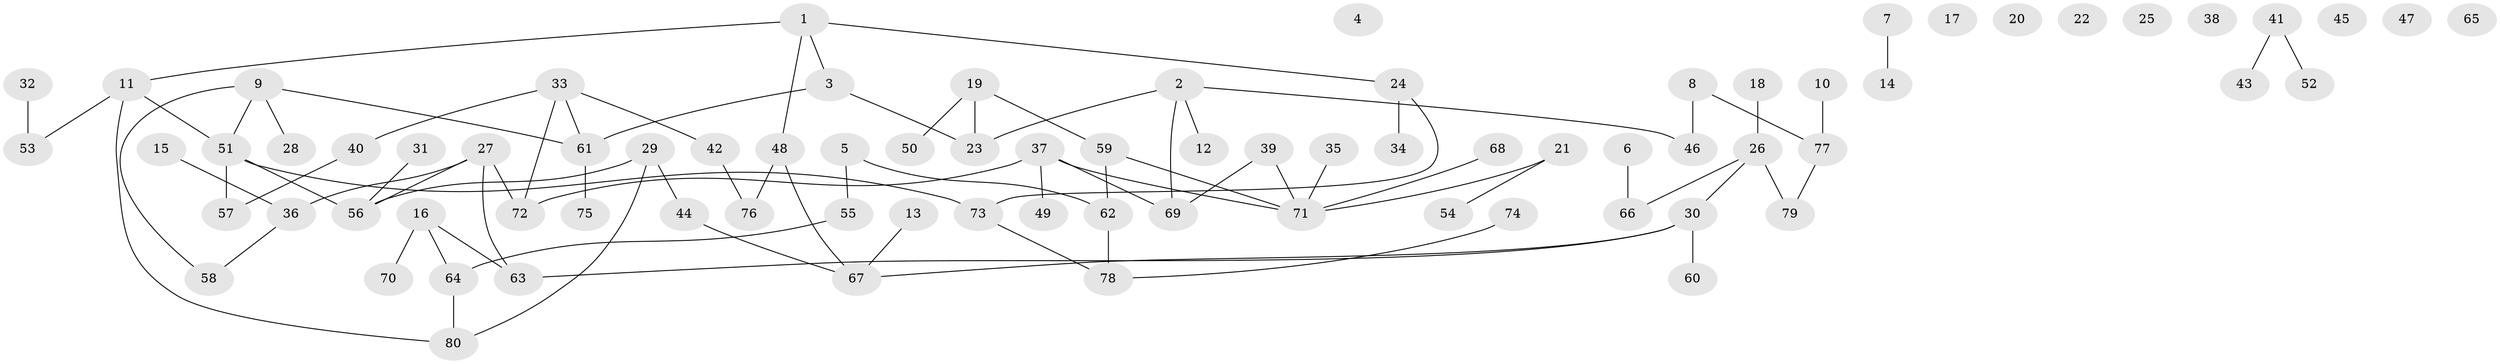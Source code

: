 // Generated by graph-tools (version 1.1) at 2025/38/03/09/25 04:38:57]
// undirected, 80 vertices, 84 edges
graph export_dot {
graph [start="1"]
  node [color=gray90,style=filled];
  1;
  2;
  3;
  4;
  5;
  6;
  7;
  8;
  9;
  10;
  11;
  12;
  13;
  14;
  15;
  16;
  17;
  18;
  19;
  20;
  21;
  22;
  23;
  24;
  25;
  26;
  27;
  28;
  29;
  30;
  31;
  32;
  33;
  34;
  35;
  36;
  37;
  38;
  39;
  40;
  41;
  42;
  43;
  44;
  45;
  46;
  47;
  48;
  49;
  50;
  51;
  52;
  53;
  54;
  55;
  56;
  57;
  58;
  59;
  60;
  61;
  62;
  63;
  64;
  65;
  66;
  67;
  68;
  69;
  70;
  71;
  72;
  73;
  74;
  75;
  76;
  77;
  78;
  79;
  80;
  1 -- 3;
  1 -- 11;
  1 -- 24;
  1 -- 48;
  2 -- 12;
  2 -- 23;
  2 -- 46;
  2 -- 69;
  3 -- 23;
  3 -- 61;
  5 -- 55;
  5 -- 62;
  6 -- 66;
  7 -- 14;
  8 -- 46;
  8 -- 77;
  9 -- 28;
  9 -- 51;
  9 -- 58;
  9 -- 61;
  10 -- 77;
  11 -- 51;
  11 -- 53;
  11 -- 80;
  13 -- 67;
  15 -- 36;
  16 -- 63;
  16 -- 64;
  16 -- 70;
  18 -- 26;
  19 -- 23;
  19 -- 50;
  19 -- 59;
  21 -- 54;
  21 -- 71;
  24 -- 34;
  24 -- 73;
  26 -- 30;
  26 -- 66;
  26 -- 79;
  27 -- 36;
  27 -- 56;
  27 -- 63;
  27 -- 72;
  29 -- 44;
  29 -- 56;
  29 -- 80;
  30 -- 60;
  30 -- 63;
  30 -- 67;
  31 -- 56;
  32 -- 53;
  33 -- 40;
  33 -- 42;
  33 -- 61;
  33 -- 72;
  35 -- 71;
  36 -- 58;
  37 -- 49;
  37 -- 69;
  37 -- 71;
  37 -- 72;
  39 -- 69;
  39 -- 71;
  40 -- 57;
  41 -- 43;
  41 -- 52;
  42 -- 76;
  44 -- 67;
  48 -- 67;
  48 -- 76;
  51 -- 56;
  51 -- 57;
  51 -- 73;
  55 -- 64;
  59 -- 62;
  59 -- 71;
  61 -- 75;
  62 -- 78;
  64 -- 80;
  68 -- 71;
  73 -- 78;
  74 -- 78;
  77 -- 79;
}
